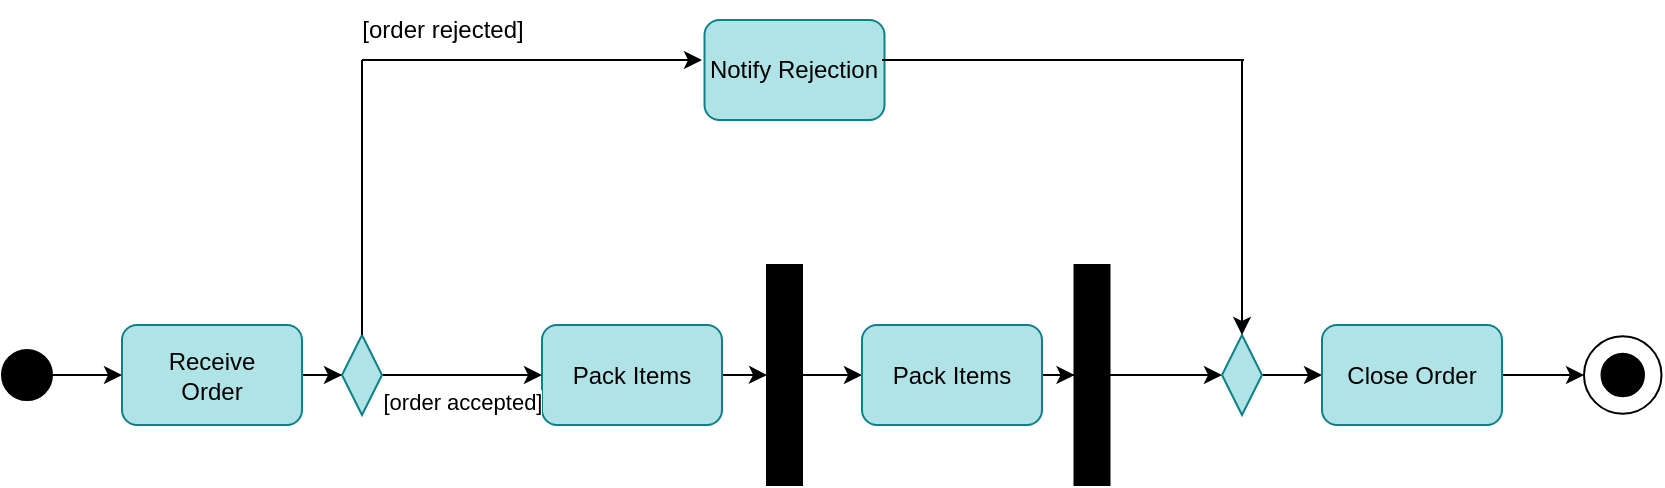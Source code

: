 <mxfile version="20.4.2" type="github">
  <diagram id="mjqjphKT3-RKm4p1m108" name="Page-1">
    <mxGraphModel dx="868" dy="1582" grid="1" gridSize="10" guides="1" tooltips="1" connect="1" arrows="1" fold="1" page="1" pageScale="1" pageWidth="850" pageHeight="1100" math="0" shadow="0">
      <root>
        <mxCell id="0" />
        <mxCell id="1" parent="0" />
        <mxCell id="olx1wI82DX2hjwp3p9a5-17" value="" style="edgeStyle=orthogonalEdgeStyle;rounded=0;orthogonalLoop=1;jettySize=auto;html=1;" edge="1" parent="1" source="olx1wI82DX2hjwp3p9a5-1" target="olx1wI82DX2hjwp3p9a5-9">
          <mxGeometry relative="1" as="geometry" />
        </mxCell>
        <mxCell id="olx1wI82DX2hjwp3p9a5-1" value="Receive&lt;br&gt;Order" style="rounded=1;whiteSpace=wrap;html=1;fillColor=#b0e3e6;strokeColor=#0e8088;" vertex="1" parent="1">
          <mxGeometry x="80" y="-387.5" width="90" height="50" as="geometry" />
        </mxCell>
        <mxCell id="olx1wI82DX2hjwp3p9a5-18" value="" style="edgeStyle=orthogonalEdgeStyle;rounded=0;orthogonalLoop=1;jettySize=auto;html=1;" edge="1" parent="1" source="olx1wI82DX2hjwp3p9a5-2" target="olx1wI82DX2hjwp3p9a5-11">
          <mxGeometry relative="1" as="geometry" />
        </mxCell>
        <mxCell id="olx1wI82DX2hjwp3p9a5-2" value="Pack Items" style="rounded=1;whiteSpace=wrap;html=1;fillColor=#b0e3e6;strokeColor=#0e8088;" vertex="1" parent="1">
          <mxGeometry x="290" y="-387.5" width="90" height="50" as="geometry" />
        </mxCell>
        <mxCell id="olx1wI82DX2hjwp3p9a5-7" value="" style="edgeStyle=orthogonalEdgeStyle;rounded=0;orthogonalLoop=1;jettySize=auto;html=1;" edge="1" parent="1" source="olx1wI82DX2hjwp3p9a5-5" target="olx1wI82DX2hjwp3p9a5-1">
          <mxGeometry relative="1" as="geometry" />
        </mxCell>
        <mxCell id="olx1wI82DX2hjwp3p9a5-5" value="" style="ellipse;whiteSpace=wrap;html=1;aspect=fixed;strokeColor=#000000;fillColor=#000000;" vertex="1" parent="1">
          <mxGeometry x="20" y="-375" width="25" height="25" as="geometry" />
        </mxCell>
        <mxCell id="olx1wI82DX2hjwp3p9a5-13" value="[order accepted]" style="edgeStyle=orthogonalEdgeStyle;rounded=0;orthogonalLoop=1;jettySize=auto;html=1;" edge="1" parent="1" source="olx1wI82DX2hjwp3p9a5-9" target="olx1wI82DX2hjwp3p9a5-2">
          <mxGeometry y="-12" relative="1" as="geometry">
            <mxPoint y="1" as="offset" />
          </mxGeometry>
        </mxCell>
        <mxCell id="olx1wI82DX2hjwp3p9a5-20" value="" style="edgeStyle=orthogonalEdgeStyle;rounded=0;orthogonalLoop=1;jettySize=auto;html=1;" edge="1" parent="1" source="olx1wI82DX2hjwp3p9a5-11" target="olx1wI82DX2hjwp3p9a5-19">
          <mxGeometry relative="1" as="geometry" />
        </mxCell>
        <mxCell id="olx1wI82DX2hjwp3p9a5-11" value="" style="rounded=0;whiteSpace=wrap;html=1;strokeColor=#000000;fillColor=#000000;rotation=-90;" vertex="1" parent="1">
          <mxGeometry x="356.25" y="-371.25" width="110" height="17.5" as="geometry" />
        </mxCell>
        <mxCell id="olx1wI82DX2hjwp3p9a5-9" value="" style="rhombus;whiteSpace=wrap;html=1;strokeColor=#0e8088;fillColor=#b0e3e6;" vertex="1" parent="1">
          <mxGeometry x="190" y="-382.5" width="20" height="40" as="geometry" />
        </mxCell>
        <mxCell id="olx1wI82DX2hjwp3p9a5-22" style="edgeStyle=orthogonalEdgeStyle;rounded=0;orthogonalLoop=1;jettySize=auto;html=1;entryX=0.5;entryY=0;entryDx=0;entryDy=0;" edge="1" parent="1" source="olx1wI82DX2hjwp3p9a5-19" target="olx1wI82DX2hjwp3p9a5-21">
          <mxGeometry relative="1" as="geometry" />
        </mxCell>
        <mxCell id="olx1wI82DX2hjwp3p9a5-19" value="Pack Items" style="rounded=1;whiteSpace=wrap;html=1;fillColor=#b0e3e6;strokeColor=#0e8088;" vertex="1" parent="1">
          <mxGeometry x="450" y="-387.5" width="90" height="50" as="geometry" />
        </mxCell>
        <mxCell id="olx1wI82DX2hjwp3p9a5-25" value="" style="edgeStyle=orthogonalEdgeStyle;rounded=0;orthogonalLoop=1;jettySize=auto;html=1;" edge="1" parent="1" source="olx1wI82DX2hjwp3p9a5-21" target="olx1wI82DX2hjwp3p9a5-23">
          <mxGeometry relative="1" as="geometry" />
        </mxCell>
        <mxCell id="olx1wI82DX2hjwp3p9a5-21" value="" style="rounded=0;whiteSpace=wrap;html=1;strokeColor=#000000;fillColor=#000000;rotation=-90;" vertex="1" parent="1">
          <mxGeometry x="510" y="-371.25" width="110" height="17.5" as="geometry" />
        </mxCell>
        <mxCell id="olx1wI82DX2hjwp3p9a5-44" value="" style="edgeStyle=orthogonalEdgeStyle;rounded=0;orthogonalLoop=1;jettySize=auto;html=1;" edge="1" parent="1" source="olx1wI82DX2hjwp3p9a5-23" target="olx1wI82DX2hjwp3p9a5-42">
          <mxGeometry relative="1" as="geometry" />
        </mxCell>
        <mxCell id="olx1wI82DX2hjwp3p9a5-23" value="" style="rhombus;whiteSpace=wrap;html=1;strokeColor=#0e8088;fillColor=#b0e3e6;" vertex="1" parent="1">
          <mxGeometry x="630" y="-382.5" width="20" height="40" as="geometry" />
        </mxCell>
        <mxCell id="olx1wI82DX2hjwp3p9a5-26" value="Notify Rejection" style="rounded=1;whiteSpace=wrap;html=1;fillColor=#b0e3e6;strokeColor=#0e8088;" vertex="1" parent="1">
          <mxGeometry x="371.25" y="-540" width="90" height="50" as="geometry" />
        </mxCell>
        <mxCell id="olx1wI82DX2hjwp3p9a5-34" value="" style="endArrow=none;html=1;rounded=0;" edge="1" parent="1">
          <mxGeometry width="50" height="50" relative="1" as="geometry">
            <mxPoint x="200" y="-382.5" as="sourcePoint" />
            <mxPoint x="200" y="-520" as="targetPoint" />
          </mxGeometry>
        </mxCell>
        <mxCell id="olx1wI82DX2hjwp3p9a5-35" value="" style="endArrow=classic;html=1;rounded=0;" edge="1" parent="1">
          <mxGeometry width="50" height="50" relative="1" as="geometry">
            <mxPoint x="200" y="-520" as="sourcePoint" />
            <mxPoint x="370" y="-520" as="targetPoint" />
          </mxGeometry>
        </mxCell>
        <mxCell id="olx1wI82DX2hjwp3p9a5-39" value="" style="endArrow=none;html=1;rounded=0;" edge="1" parent="1">
          <mxGeometry width="50" height="50" relative="1" as="geometry">
            <mxPoint x="460" y="-520" as="sourcePoint" />
            <mxPoint x="641" y="-520" as="targetPoint" />
          </mxGeometry>
        </mxCell>
        <mxCell id="olx1wI82DX2hjwp3p9a5-40" value="" style="endArrow=classic;html=1;rounded=0;entryX=0.5;entryY=0;entryDx=0;entryDy=0;" edge="1" parent="1" target="olx1wI82DX2hjwp3p9a5-23">
          <mxGeometry width="50" height="50" relative="1" as="geometry">
            <mxPoint x="640" y="-520" as="sourcePoint" />
            <mxPoint x="690" y="-570" as="targetPoint" />
          </mxGeometry>
        </mxCell>
        <mxCell id="olx1wI82DX2hjwp3p9a5-53" value="" style="edgeStyle=orthogonalEdgeStyle;rounded=0;orthogonalLoop=1;jettySize=auto;html=1;" edge="1" parent="1" source="olx1wI82DX2hjwp3p9a5-42" target="olx1wI82DX2hjwp3p9a5-48">
          <mxGeometry relative="1" as="geometry" />
        </mxCell>
        <mxCell id="olx1wI82DX2hjwp3p9a5-42" value="Close Order" style="rounded=1;whiteSpace=wrap;html=1;fillColor=#b0e3e6;strokeColor=#0e8088;" vertex="1" parent="1">
          <mxGeometry x="680" y="-387.5" width="90" height="50" as="geometry" />
        </mxCell>
        <mxCell id="olx1wI82DX2hjwp3p9a5-48" value="" style="ellipse;whiteSpace=wrap;html=1;aspect=fixed;" vertex="1" parent="1">
          <mxGeometry x="811" y="-381.87" width="38.75" height="38.75" as="geometry" />
        </mxCell>
        <mxCell id="olx1wI82DX2hjwp3p9a5-49" value="" style="ellipse;whiteSpace=wrap;html=1;aspect=fixed;strokeColor=#000000;fillColor=#000000;" vertex="1" parent="1">
          <mxGeometry x="819.75" y="-373.12" width="21.25" height="21.25" as="geometry" />
        </mxCell>
        <mxCell id="olx1wI82DX2hjwp3p9a5-55" value="[order rejected]" style="text;html=1;align=center;verticalAlign=middle;resizable=0;points=[];autosize=1;strokeColor=none;fillColor=none;" vertex="1" parent="1">
          <mxGeometry x="190" y="-550" width="100" height="30" as="geometry" />
        </mxCell>
      </root>
    </mxGraphModel>
  </diagram>
</mxfile>
